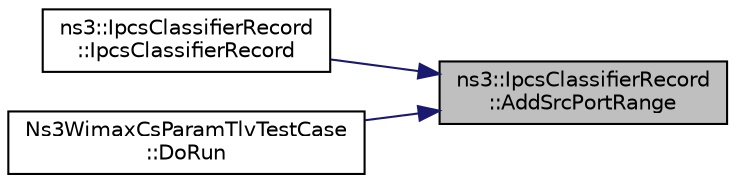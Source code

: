 digraph "ns3::IpcsClassifierRecord::AddSrcPortRange"
{
 // LATEX_PDF_SIZE
  edge [fontname="Helvetica",fontsize="10",labelfontname="Helvetica",labelfontsize="10"];
  node [fontname="Helvetica",fontsize="10",shape=record];
  rankdir="RL";
  Node1 [label="ns3::IpcsClassifierRecord\l::AddSrcPortRange",height=0.2,width=0.4,color="black", fillcolor="grey75", style="filled", fontcolor="black",tooltip="add a range of source port to the classifier"];
  Node1 -> Node2 [dir="back",color="midnightblue",fontsize="10",style="solid",fontname="Helvetica"];
  Node2 [label="ns3::IpcsClassifierRecord\l::IpcsClassifierRecord",height=0.2,width=0.4,color="black", fillcolor="white", style="filled",URL="$classns3_1_1_ipcs_classifier_record.html#aa82334e8306a9a585f66ef81429887b3",tooltip=" "];
  Node1 -> Node3 [dir="back",color="midnightblue",fontsize="10",style="solid",fontname="Helvetica"];
  Node3 [label="Ns3WimaxCsParamTlvTestCase\l::DoRun",height=0.2,width=0.4,color="black", fillcolor="white", style="filled",URL="$class_ns3_wimax_cs_param_tlv_test_case.html#a787e5b86252dac18778c864535b1d4d4",tooltip="Implementation to actually run this TestCase."];
}
